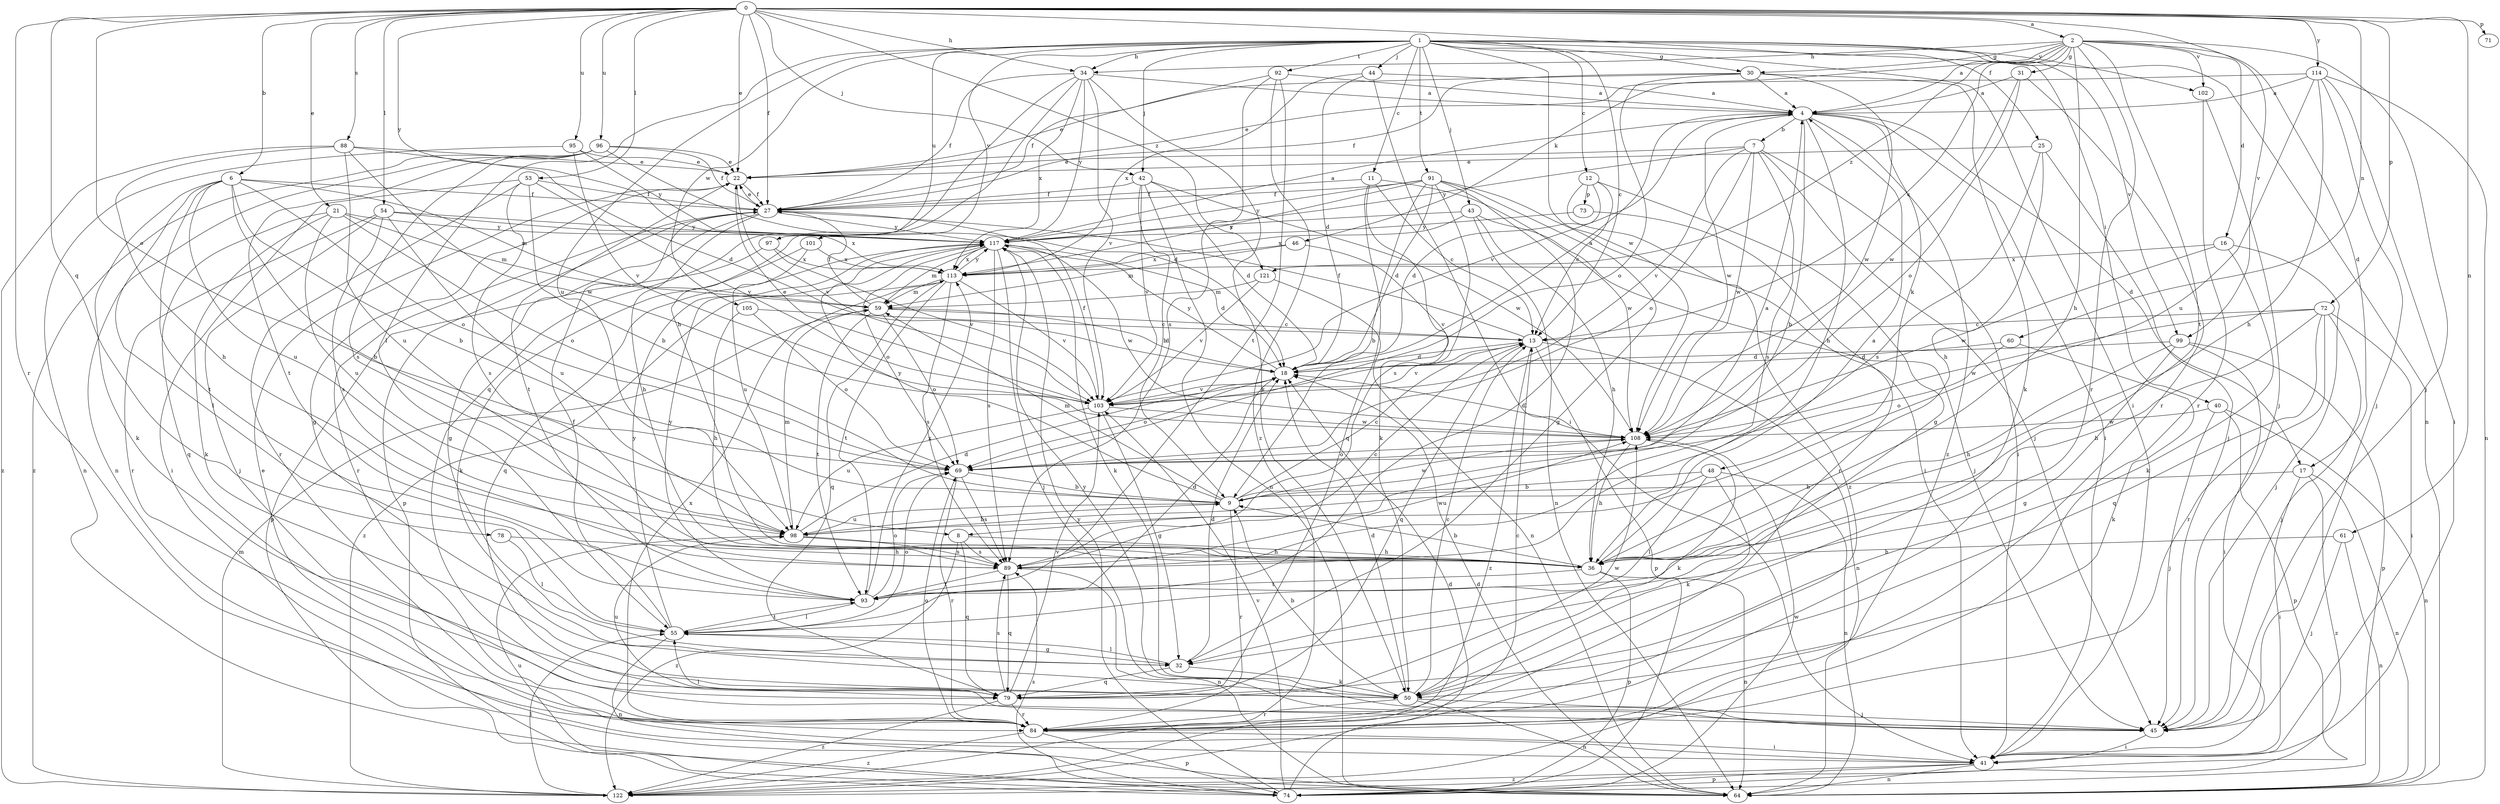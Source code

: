 strict digraph  {
0;
1;
2;
4;
6;
7;
8;
9;
11;
12;
13;
16;
17;
18;
21;
22;
25;
27;
30;
31;
32;
34;
36;
40;
41;
42;
43;
44;
45;
46;
48;
50;
53;
54;
55;
59;
60;
61;
64;
69;
71;
72;
73;
74;
78;
79;
84;
88;
89;
91;
92;
93;
95;
96;
97;
98;
99;
101;
102;
103;
105;
108;
113;
114;
117;
121;
122;
0 -> 2  [label=a];
0 -> 6  [label=b];
0 -> 21  [label=e];
0 -> 22  [label=e];
0 -> 25  [label=f];
0 -> 27  [label=f];
0 -> 34  [label=h];
0 -> 42  [label=j];
0 -> 53  [label=l];
0 -> 54  [label=l];
0 -> 60  [label=n];
0 -> 61  [label=n];
0 -> 69  [label=o];
0 -> 71  [label=p];
0 -> 72  [label=p];
0 -> 78  [label=q];
0 -> 84  [label=r];
0 -> 88  [label=s];
0 -> 95  [label=u];
0 -> 96  [label=u];
0 -> 99  [label=v];
0 -> 114  [label=y];
0 -> 117  [label=y];
0 -> 121  [label=z];
1 -> 11  [label=c];
1 -> 12  [label=c];
1 -> 13  [label=c];
1 -> 30  [label=g];
1 -> 34  [label=h];
1 -> 40  [label=i];
1 -> 41  [label=i];
1 -> 42  [label=j];
1 -> 43  [label=j];
1 -> 44  [label=j];
1 -> 55  [label=l];
1 -> 64  [label=n];
1 -> 91  [label=t];
1 -> 92  [label=t];
1 -> 97  [label=u];
1 -> 98  [label=u];
1 -> 99  [label=v];
1 -> 101  [label=v];
1 -> 102  [label=v];
1 -> 105  [label=w];
1 -> 108  [label=w];
2 -> 4  [label=a];
2 -> 13  [label=c];
2 -> 16  [label=d];
2 -> 17  [label=d];
2 -> 30  [label=g];
2 -> 31  [label=g];
2 -> 34  [label=h];
2 -> 36  [label=h];
2 -> 45  [label=j];
2 -> 46  [label=k];
2 -> 84  [label=r];
2 -> 93  [label=t];
2 -> 102  [label=v];
2 -> 121  [label=z];
4 -> 7  [label=b];
4 -> 8  [label=b];
4 -> 17  [label=d];
4 -> 36  [label=h];
4 -> 41  [label=i];
4 -> 48  [label=k];
4 -> 103  [label=v];
4 -> 108  [label=w];
4 -> 122  [label=z];
6 -> 8  [label=b];
6 -> 9  [label=b];
6 -> 27  [label=f];
6 -> 50  [label=k];
6 -> 55  [label=l];
6 -> 59  [label=m];
6 -> 69  [label=o];
6 -> 93  [label=t];
6 -> 98  [label=u];
7 -> 22  [label=e];
7 -> 41  [label=i];
7 -> 45  [label=j];
7 -> 69  [label=o];
7 -> 89  [label=s];
7 -> 103  [label=v];
7 -> 108  [label=w];
7 -> 117  [label=y];
8 -> 36  [label=h];
8 -> 79  [label=q];
8 -> 89  [label=s];
8 -> 122  [label=z];
9 -> 4  [label=a];
9 -> 13  [label=c];
9 -> 59  [label=m];
9 -> 84  [label=r];
9 -> 98  [label=u];
9 -> 108  [label=w];
9 -> 117  [label=y];
11 -> 13  [label=c];
11 -> 27  [label=f];
11 -> 50  [label=k];
11 -> 79  [label=q];
11 -> 108  [label=w];
12 -> 13  [label=c];
12 -> 18  [label=d];
12 -> 32  [label=g];
12 -> 73  [label=p];
12 -> 122  [label=z];
13 -> 18  [label=d];
13 -> 27  [label=f];
13 -> 64  [label=n];
13 -> 74  [label=p];
13 -> 79  [label=q];
13 -> 103  [label=v];
13 -> 122  [label=z];
16 -> 45  [label=j];
16 -> 50  [label=k];
16 -> 108  [label=w];
16 -> 113  [label=x];
17 -> 9  [label=b];
17 -> 41  [label=i];
17 -> 64  [label=n];
17 -> 122  [label=z];
18 -> 4  [label=a];
18 -> 69  [label=o];
18 -> 103  [label=v];
18 -> 117  [label=y];
21 -> 50  [label=k];
21 -> 59  [label=m];
21 -> 69  [label=o];
21 -> 79  [label=q];
21 -> 98  [label=u];
21 -> 117  [label=y];
22 -> 27  [label=f];
22 -> 32  [label=g];
22 -> 93  [label=t];
22 -> 103  [label=v];
25 -> 22  [label=e];
25 -> 36  [label=h];
25 -> 45  [label=j];
25 -> 89  [label=s];
27 -> 22  [label=e];
27 -> 32  [label=g];
27 -> 36  [label=h];
27 -> 74  [label=p];
27 -> 84  [label=r];
27 -> 117  [label=y];
30 -> 4  [label=a];
30 -> 22  [label=e];
30 -> 27  [label=f];
30 -> 50  [label=k];
30 -> 69  [label=o];
30 -> 108  [label=w];
31 -> 4  [label=a];
31 -> 69  [label=o];
31 -> 84  [label=r];
31 -> 108  [label=w];
32 -> 18  [label=d];
32 -> 50  [label=k];
32 -> 55  [label=l];
32 -> 79  [label=q];
34 -> 4  [label=a];
34 -> 27  [label=f];
34 -> 36  [label=h];
34 -> 50  [label=k];
34 -> 79  [label=q];
34 -> 103  [label=v];
34 -> 113  [label=x];
34 -> 117  [label=y];
36 -> 4  [label=a];
36 -> 9  [label=b];
36 -> 64  [label=n];
36 -> 74  [label=p];
36 -> 93  [label=t];
40 -> 45  [label=j];
40 -> 64  [label=n];
40 -> 74  [label=p];
40 -> 108  [label=w];
41 -> 22  [label=e];
41 -> 64  [label=n];
41 -> 74  [label=p];
41 -> 122  [label=z];
42 -> 9  [label=b];
42 -> 18  [label=d];
42 -> 27  [label=f];
42 -> 64  [label=n];
42 -> 103  [label=v];
42 -> 108  [label=w];
43 -> 36  [label=h];
43 -> 45  [label=j];
43 -> 64  [label=n];
43 -> 113  [label=x];
43 -> 117  [label=y];
44 -> 4  [label=a];
44 -> 18  [label=d];
44 -> 41  [label=i];
44 -> 113  [label=x];
45 -> 41  [label=i];
45 -> 55  [label=l];
45 -> 117  [label=y];
46 -> 59  [label=m];
46 -> 103  [label=v];
46 -> 113  [label=x];
48 -> 9  [label=b];
48 -> 50  [label=k];
48 -> 55  [label=l];
48 -> 64  [label=n];
48 -> 98  [label=u];
50 -> 9  [label=b];
50 -> 13  [label=c];
50 -> 18  [label=d];
50 -> 45  [label=j];
50 -> 64  [label=n];
50 -> 84  [label=r];
53 -> 9  [label=b];
53 -> 27  [label=f];
53 -> 41  [label=i];
53 -> 84  [label=r];
53 -> 89  [label=s];
53 -> 103  [label=v];
54 -> 45  [label=j];
54 -> 84  [label=r];
54 -> 89  [label=s];
54 -> 98  [label=u];
54 -> 113  [label=x];
54 -> 117  [label=y];
55 -> 27  [label=f];
55 -> 32  [label=g];
55 -> 64  [label=n];
55 -> 69  [label=o];
55 -> 93  [label=t];
55 -> 117  [label=y];
59 -> 13  [label=c];
59 -> 18  [label=d];
59 -> 27  [label=f];
59 -> 69  [label=o];
59 -> 93  [label=t];
60 -> 18  [label=d];
60 -> 50  [label=k];
60 -> 69  [label=o];
61 -> 36  [label=h];
61 -> 45  [label=j];
61 -> 64  [label=n];
64 -> 18  [label=d];
69 -> 9  [label=b];
69 -> 84  [label=r];
69 -> 89  [label=s];
72 -> 13  [label=c];
72 -> 36  [label=h];
72 -> 41  [label=i];
72 -> 45  [label=j];
72 -> 79  [label=q];
72 -> 84  [label=r];
72 -> 108  [label=w];
73 -> 84  [label=r];
73 -> 117  [label=y];
74 -> 18  [label=d];
74 -> 89  [label=s];
74 -> 98  [label=u];
74 -> 103  [label=v];
74 -> 108  [label=w];
74 -> 117  [label=y];
78 -> 36  [label=h];
78 -> 55  [label=l];
79 -> 84  [label=r];
79 -> 89  [label=s];
79 -> 98  [label=u];
79 -> 103  [label=v];
79 -> 108  [label=w];
79 -> 122  [label=z];
84 -> 13  [label=c];
84 -> 41  [label=i];
84 -> 69  [label=o];
84 -> 74  [label=p];
84 -> 113  [label=x];
84 -> 122  [label=z];
88 -> 18  [label=d];
88 -> 22  [label=e];
88 -> 36  [label=h];
88 -> 98  [label=u];
88 -> 108  [label=w];
88 -> 122  [label=z];
89 -> 13  [label=c];
89 -> 64  [label=n];
89 -> 79  [label=q];
89 -> 93  [label=t];
89 -> 108  [label=w];
91 -> 9  [label=b];
91 -> 18  [label=d];
91 -> 27  [label=f];
91 -> 32  [label=g];
91 -> 41  [label=i];
91 -> 55  [label=l];
91 -> 89  [label=s];
91 -> 113  [label=x];
91 -> 117  [label=y];
92 -> 4  [label=a];
92 -> 27  [label=f];
92 -> 89  [label=s];
92 -> 93  [label=t];
92 -> 122  [label=z];
93 -> 18  [label=d];
93 -> 55  [label=l];
93 -> 69  [label=o];
93 -> 113  [label=x];
93 -> 117  [label=y];
95 -> 22  [label=e];
95 -> 64  [label=n];
95 -> 103  [label=v];
95 -> 117  [label=y];
96 -> 18  [label=d];
96 -> 22  [label=e];
96 -> 27  [label=f];
96 -> 64  [label=n];
96 -> 89  [label=s];
96 -> 93  [label=t];
96 -> 122  [label=z];
97 -> 74  [label=p];
97 -> 103  [label=v];
97 -> 113  [label=x];
98 -> 9  [label=b];
98 -> 18  [label=d];
98 -> 36  [label=h];
98 -> 59  [label=m];
98 -> 89  [label=s];
99 -> 18  [label=d];
99 -> 32  [label=g];
99 -> 36  [label=h];
99 -> 41  [label=i];
99 -> 74  [label=p];
101 -> 50  [label=k];
101 -> 98  [label=u];
101 -> 113  [label=x];
102 -> 45  [label=j];
102 -> 84  [label=r];
103 -> 22  [label=e];
103 -> 27  [label=f];
103 -> 32  [label=g];
103 -> 98  [label=u];
103 -> 108  [label=w];
105 -> 13  [label=c];
105 -> 36  [label=h];
105 -> 69  [label=o];
108 -> 18  [label=d];
108 -> 36  [label=h];
108 -> 50  [label=k];
108 -> 69  [label=o];
113 -> 59  [label=m];
113 -> 79  [label=q];
113 -> 89  [label=s];
113 -> 93  [label=t];
113 -> 103  [label=v];
113 -> 117  [label=y];
113 -> 122  [label=z];
114 -> 4  [label=a];
114 -> 22  [label=e];
114 -> 36  [label=h];
114 -> 41  [label=i];
114 -> 45  [label=j];
114 -> 64  [label=n];
114 -> 98  [label=u];
117 -> 4  [label=a];
117 -> 18  [label=d];
117 -> 45  [label=j];
117 -> 50  [label=k];
117 -> 59  [label=m];
117 -> 69  [label=o];
117 -> 79  [label=q];
117 -> 89  [label=s];
117 -> 108  [label=w];
117 -> 113  [label=x];
121 -> 59  [label=m];
121 -> 64  [label=n];
121 -> 103  [label=v];
122 -> 55  [label=l];
122 -> 59  [label=m];
}
